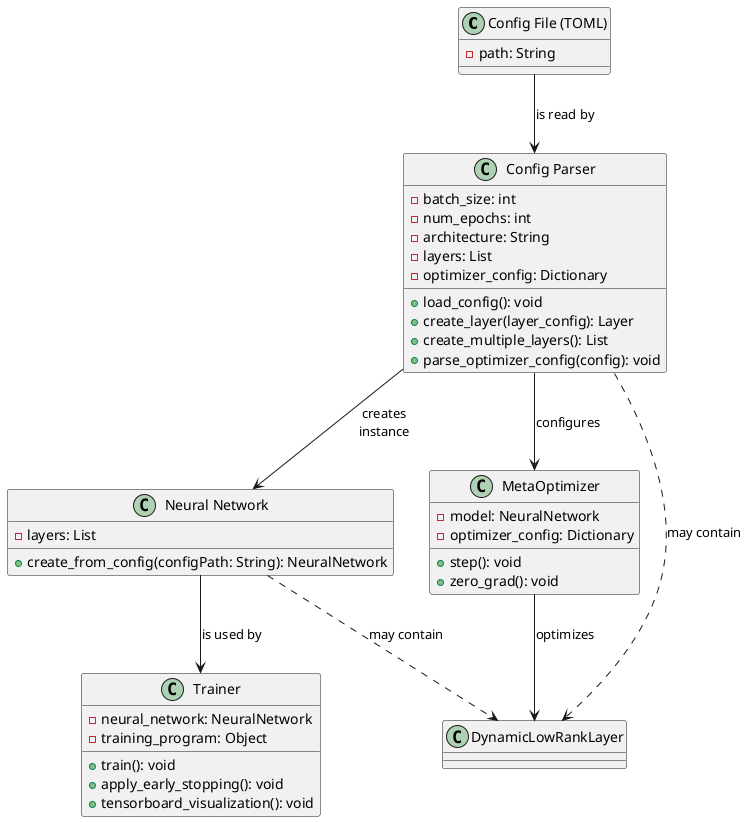 @startuml wholesystem

class "Config File (TOML)" as ConfigFile {
    - path: String
}

class "Config Parser" as ConfigParser {
    - batch_size: int
    - num_epochs: int
    - architecture: String
    - layers: List
    - optimizer_config: Dictionary
    + load_config(): void
    + create_layer(layer_config): Layer
    + create_multiple_layers(): List
    + parse_optimizer_config(config): void
}

class "Neural Network" as NeuralNetwork {
    - layers: List
    + create_from_config(configPath: String): NeuralNetwork
}

class "Trainer" as Trainer {
    - neural_network: NeuralNetwork
    - training_program: Object
    + train(): void
    + apply_early_stopping(): void
    + tensorboard_visualization(): void
}

class "MetaOptimizer" as MetaOptimizer {
    - model: NeuralNetwork
    - optimizer_config: Dictionary
    + step(): void
    + zero_grad(): void
}

class "DynamicLowRankLayer" as DynamicLowRankLayer {
}

' Relationships
ConfigFile --> ConfigParser : "is read by"
ConfigParser --> NeuralNetwork : "creates\ninstance"
ConfigParser ..> DynamicLowRankLayer : "may contain"
NeuralNetwork ..> DynamicLowRankLayer : "may contain"
NeuralNetwork --> Trainer : "is used by"
ConfigParser --> MetaOptimizer : "configures"
MetaOptimizer --> DynamicLowRankLayer : "optimizes"

@enduml